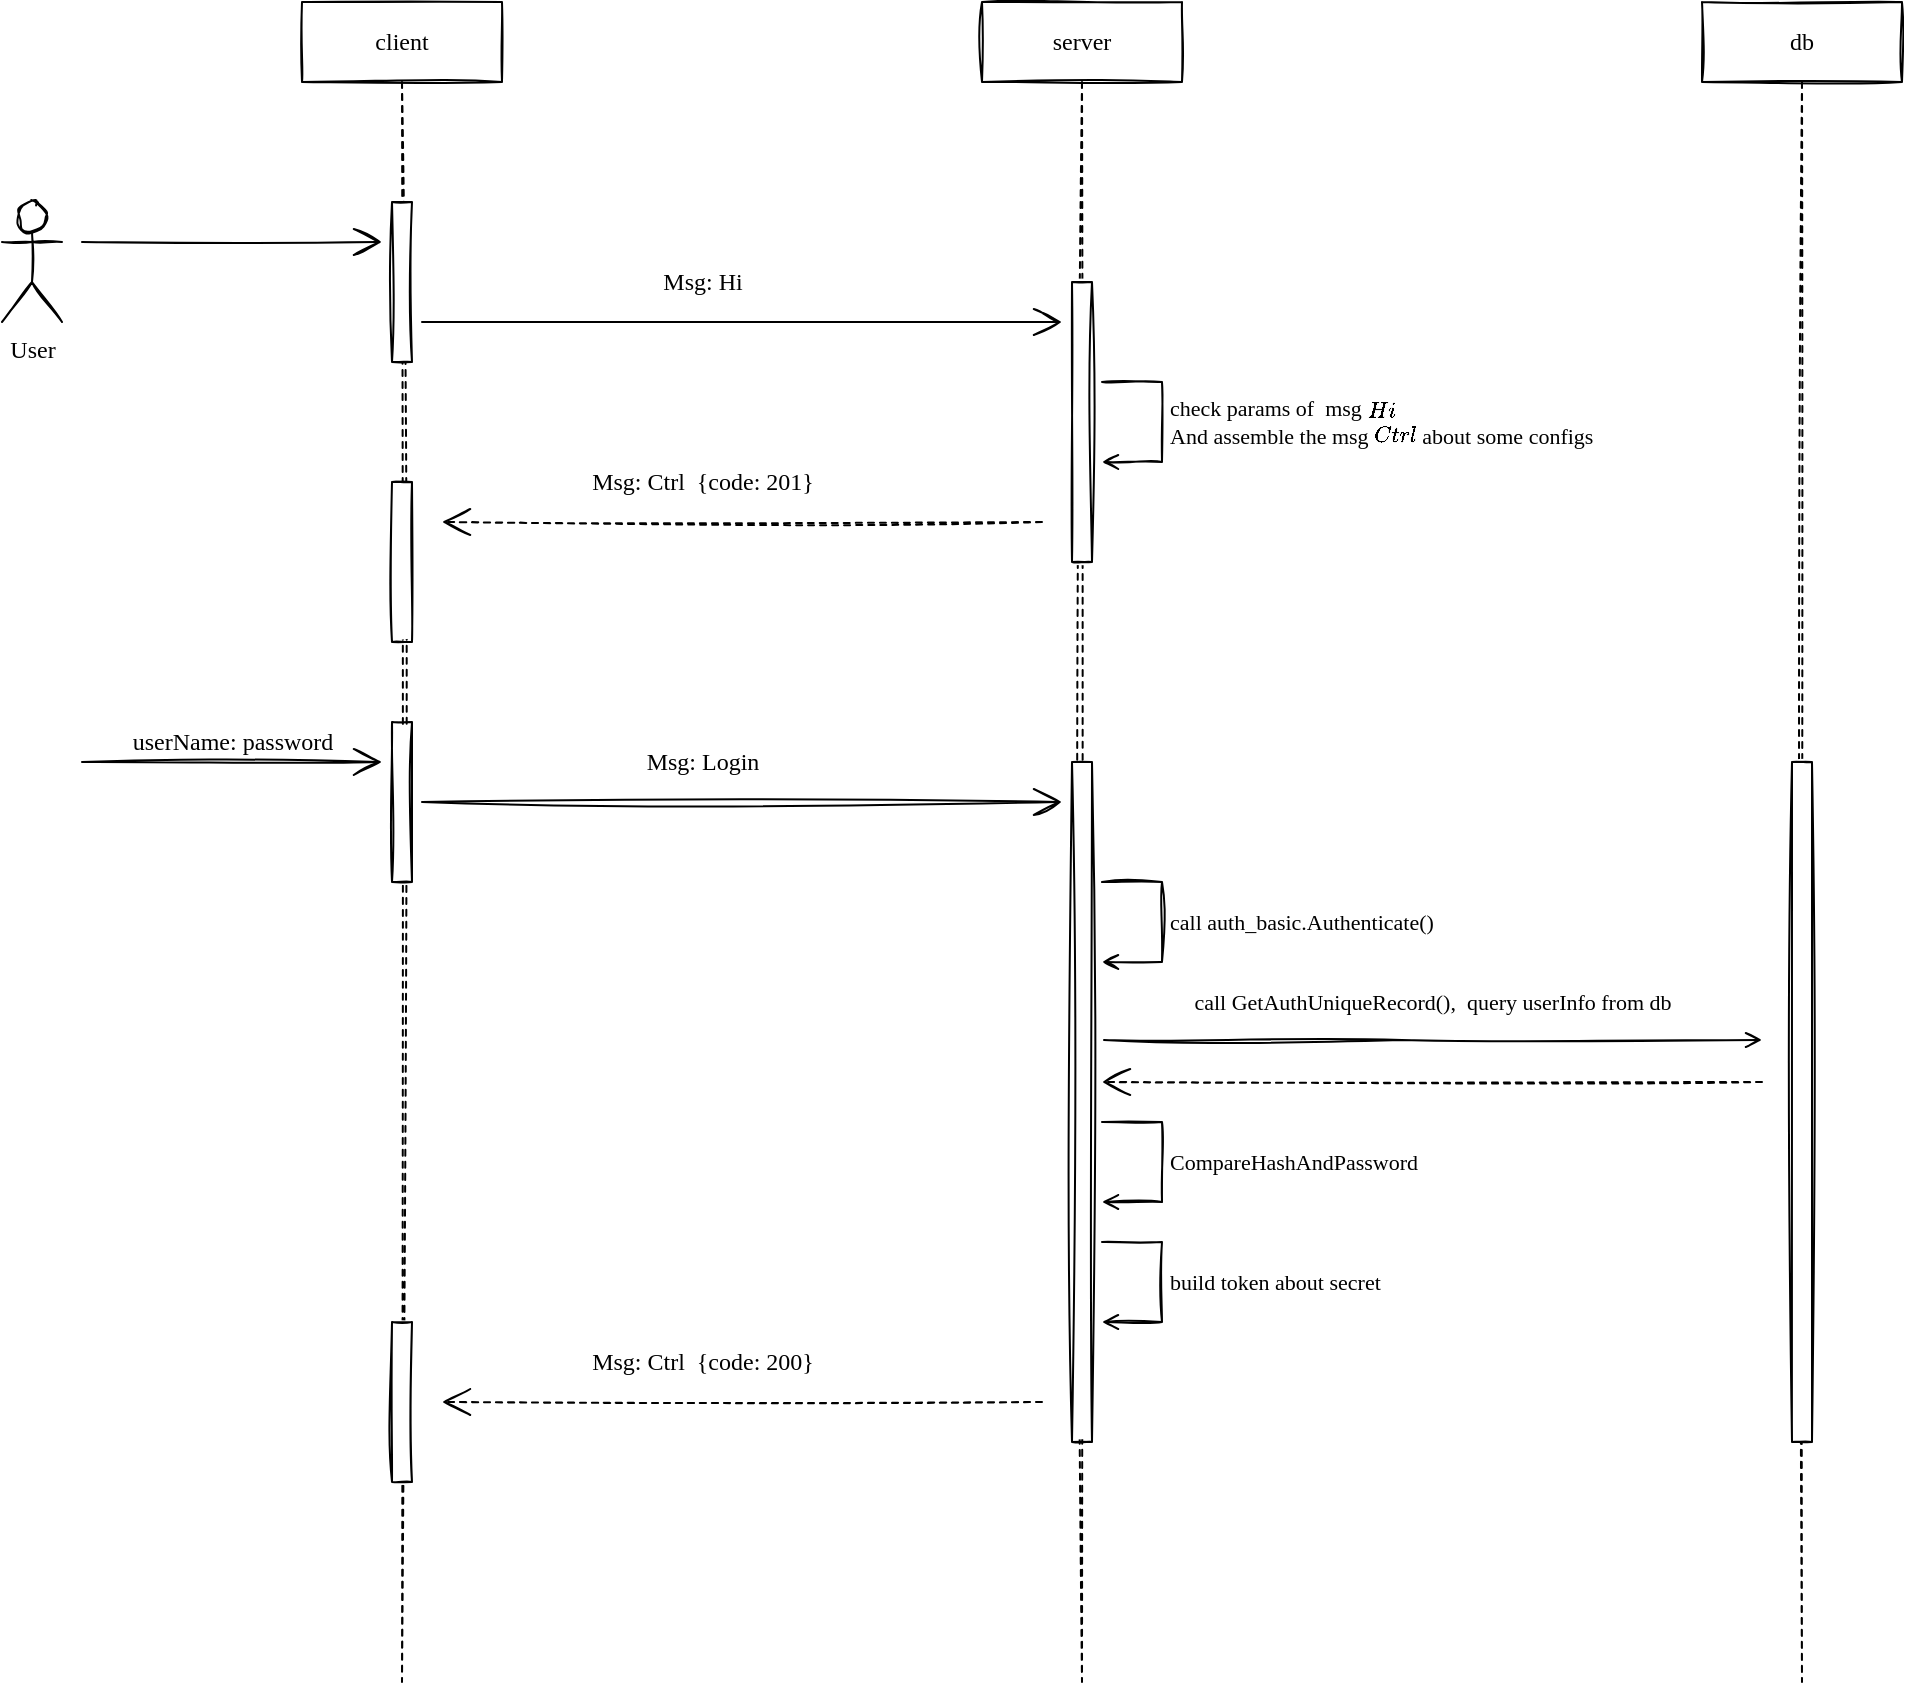 <mxfile version="16.4.0" type="device"><diagram id="x10aTvqygJRltWCyIVIw" name="第 1 页"><mxGraphModel dx="1422" dy="857" grid="1" gridSize="10" guides="1" tooltips="1" connect="1" arrows="1" fold="1" page="1" pageScale="1" pageWidth="42000" pageHeight="42000" math="0" shadow="0"><root><mxCell id="0"/><mxCell id="1" parent="0"/><mxCell id="gZQEaF5qYMXIa2MD2VMY-1" value="client" style="shape=umlLifeline;perimeter=lifelinePerimeter;whiteSpace=wrap;html=1;container=1;collapsible=0;recursiveResize=0;outlineConnect=0;sketch=1;fontFamily=Comic Sans MS;rounded=0;" parent="1" vertex="1"><mxGeometry x="180" y="280" width="100" height="840" as="geometry"/></mxCell><mxCell id="gZQEaF5qYMXIa2MD2VMY-3" value="" style="html=1;points=[];perimeter=orthogonalPerimeter;sketch=1;fontFamily=Comic Sans MS;rounded=0;" parent="gZQEaF5qYMXIa2MD2VMY-1" vertex="1"><mxGeometry x="45" y="100" width="10" height="80" as="geometry"/></mxCell><mxCell id="gZQEaF5qYMXIa2MD2VMY-16" value="" style="html=1;points=[];perimeter=orthogonalPerimeter;sketch=1;fontFamily=Comic Sans MS;rounded=0;" parent="gZQEaF5qYMXIa2MD2VMY-1" vertex="1"><mxGeometry x="45" y="240" width="10" height="80" as="geometry"/></mxCell><mxCell id="gZQEaF5qYMXIa2MD2VMY-20" value="" style="html=1;points=[];perimeter=orthogonalPerimeter;sketch=1;fontFamily=Comic Sans MS;rounded=0;" parent="gZQEaF5qYMXIa2MD2VMY-1" vertex="1"><mxGeometry x="45" y="360" width="10" height="80" as="geometry"/></mxCell><mxCell id="gZQEaF5qYMXIa2MD2VMY-28" value="" style="html=1;points=[];perimeter=orthogonalPerimeter;sketch=1;fontFamily=Comic Sans MS;rounded=0;" parent="gZQEaF5qYMXIa2MD2VMY-1" vertex="1"><mxGeometry x="45" y="660" width="10" height="80" as="geometry"/></mxCell><mxCell id="gZQEaF5qYMXIa2MD2VMY-2" value="server" style="shape=umlLifeline;perimeter=lifelinePerimeter;whiteSpace=wrap;html=1;container=1;collapsible=0;recursiveResize=0;outlineConnect=0;sketch=1;fontFamily=Comic Sans MS;rounded=0;" parent="1" vertex="1"><mxGeometry x="520" y="280" width="100" height="840" as="geometry"/></mxCell><mxCell id="gZQEaF5qYMXIa2MD2VMY-11" value="" style="html=1;points=[];perimeter=orthogonalPerimeter;sketch=1;fontFamily=Comic Sans MS;rounded=0;" parent="gZQEaF5qYMXIa2MD2VMY-2" vertex="1"><mxGeometry x="45" y="140" width="10" height="140" as="geometry"/></mxCell><mxCell id="gZQEaF5qYMXIa2MD2VMY-25" value="" style="html=1;points=[];perimeter=orthogonalPerimeter;sketch=1;fontFamily=Comic Sans MS;rounded=0;" parent="gZQEaF5qYMXIa2MD2VMY-2" vertex="1"><mxGeometry x="45" y="380" width="10" height="340" as="geometry"/></mxCell><mxCell id="gZQEaF5qYMXIa2MD2VMY-26" value="call auth_basic.Authenticate()" style="edgeStyle=orthogonalEdgeStyle;html=1;align=left;spacingLeft=2;endArrow=open;rounded=0;sketch=1;fontFamily=Comic Sans MS;endFill=0;" parent="gZQEaF5qYMXIa2MD2VMY-2" edge="1"><mxGeometry relative="1" as="geometry"><mxPoint x="60" y="440" as="sourcePoint"/><Array as="points"><mxPoint x="90" y="440"/><mxPoint x="90" y="480"/></Array><mxPoint x="60" y="480" as="targetPoint"/></mxGeometry></mxCell><mxCell id="gZQEaF5qYMXIa2MD2VMY-31" value="build token about secret" style="edgeStyle=orthogonalEdgeStyle;html=1;align=left;spacingLeft=2;endArrow=open;rounded=0;sketch=1;fontFamily=Comic Sans MS;endFill=0;" parent="gZQEaF5qYMXIa2MD2VMY-2" edge="1"><mxGeometry relative="1" as="geometry"><mxPoint x="60" y="620" as="sourcePoint"/><Array as="points"><mxPoint x="90" y="620"/><mxPoint x="90" y="660"/></Array><mxPoint x="60" y="660" as="targetPoint"/></mxGeometry></mxCell><mxCell id="EhYRmlHBnOTMrNbfiM34-5" value="&lt;span style=&quot;&quot;&gt;CompareHashAndPassword&lt;/span&gt;" style="edgeStyle=orthogonalEdgeStyle;html=1;align=left;spacingLeft=2;endArrow=open;rounded=0;sketch=1;fontFamily=Comic Sans MS;endFill=0;" parent="gZQEaF5qYMXIa2MD2VMY-2" edge="1"><mxGeometry relative="1" as="geometry"><mxPoint x="60" y="560" as="sourcePoint"/><Array as="points"><mxPoint x="90" y="560"/><mxPoint x="90" y="600"/></Array><mxPoint x="60" y="600" as="targetPoint"/></mxGeometry></mxCell><mxCell id="gZQEaF5qYMXIa2MD2VMY-4" value="User" style="shape=umlActor;verticalLabelPosition=bottom;verticalAlign=top;html=1;sketch=1;fontFamily=Comic Sans MS;rounded=0;" parent="1" vertex="1"><mxGeometry x="30" y="380" width="30" height="60" as="geometry"/></mxCell><mxCell id="gZQEaF5qYMXIa2MD2VMY-7" value="" style="endArrow=open;endFill=0;endSize=12;html=1;rounded=0;sketch=1;fontFamily=Comic Sans MS;" parent="1" edge="1"><mxGeometry width="160" relative="1" as="geometry"><mxPoint x="70" y="400" as="sourcePoint"/><mxPoint x="220" y="400" as="targetPoint"/></mxGeometry></mxCell><mxCell id="gZQEaF5qYMXIa2MD2VMY-10" value="" style="endArrow=open;endFill=0;endSize=12;html=1;rounded=0;sketch=1;fontFamily=Comic Sans MS;" parent="1" edge="1"><mxGeometry width="160" relative="1" as="geometry"><mxPoint x="240" y="440" as="sourcePoint"/><mxPoint x="560" y="440" as="targetPoint"/></mxGeometry></mxCell><mxCell id="gZQEaF5qYMXIa2MD2VMY-12" value="Msg: Hi" style="text;html=1;resizable=0;autosize=1;align=center;verticalAlign=middle;points=[];fillColor=none;strokeColor=none;rounded=0;sketch=1;fontFamily=Comic Sans MS;" parent="1" vertex="1"><mxGeometry x="350" y="410" width="60" height="20" as="geometry"/></mxCell><mxCell id="gZQEaF5qYMXIa2MD2VMY-14" value="check params of&amp;nbsp; msg `Hi`&lt;br&gt;And assemble the msg `Ctrl` about some configs" style="edgeStyle=orthogonalEdgeStyle;html=1;align=left;spacingLeft=2;endArrow=open;rounded=0;sketch=1;fontFamily=Comic Sans MS;endFill=0;" parent="1" edge="1"><mxGeometry relative="1" as="geometry"><mxPoint x="580" y="470" as="sourcePoint"/><Array as="points"><mxPoint x="610" y="470"/><mxPoint x="610" y="510"/></Array><mxPoint x="580" y="510" as="targetPoint"/></mxGeometry></mxCell><mxCell id="gZQEaF5qYMXIa2MD2VMY-17" value="" style="endArrow=open;endFill=0;endSize=12;html=1;rounded=0;sketch=1;fontFamily=Comic Sans MS;dashed=1;" parent="1" edge="1"><mxGeometry width="160" relative="1" as="geometry"><mxPoint x="550" y="540" as="sourcePoint"/><mxPoint x="250" y="540" as="targetPoint"/></mxGeometry></mxCell><mxCell id="gZQEaF5qYMXIa2MD2VMY-18" value="Msg: Ctrl&amp;nbsp; {code: 201}" style="text;html=1;resizable=0;autosize=1;align=center;verticalAlign=middle;points=[];fillColor=none;strokeColor=none;rounded=0;sketch=1;fontFamily=Comic Sans MS;" parent="1" vertex="1"><mxGeometry x="310" y="510" width="140" height="20" as="geometry"/></mxCell><mxCell id="gZQEaF5qYMXIa2MD2VMY-21" value="" style="endArrow=open;endFill=0;endSize=12;html=1;rounded=0;sketch=1;fontFamily=Comic Sans MS;" parent="1" edge="1"><mxGeometry width="160" relative="1" as="geometry"><mxPoint x="70" y="660" as="sourcePoint"/><mxPoint x="220" y="660" as="targetPoint"/></mxGeometry></mxCell><mxCell id="gZQEaF5qYMXIa2MD2VMY-22" value="userName: password" style="text;html=1;resizable=0;autosize=1;align=center;verticalAlign=middle;points=[];fillColor=none;strokeColor=none;rounded=0;sketch=1;fontFamily=Comic Sans MS;" parent="1" vertex="1"><mxGeometry x="80" y="640" width="130" height="20" as="geometry"/></mxCell><mxCell id="gZQEaF5qYMXIa2MD2VMY-23" value="" style="endArrow=open;endFill=0;endSize=12;html=1;rounded=0;sketch=1;fontFamily=Comic Sans MS;" parent="1" edge="1"><mxGeometry width="160" relative="1" as="geometry"><mxPoint x="240" y="680" as="sourcePoint"/><mxPoint x="560" y="680" as="targetPoint"/></mxGeometry></mxCell><mxCell id="gZQEaF5qYMXIa2MD2VMY-24" value="Msg: Login" style="text;html=1;resizable=0;autosize=1;align=center;verticalAlign=middle;points=[];fillColor=none;strokeColor=none;rounded=0;sketch=1;fontFamily=Comic Sans MS;" parent="1" vertex="1"><mxGeometry x="345" y="650" width="70" height="20" as="geometry"/></mxCell><mxCell id="gZQEaF5qYMXIa2MD2VMY-27" value="" style="edgeStyle=orthogonalEdgeStyle;html=1;align=left;spacingLeft=2;endArrow=open;rounded=0;sketch=1;fontFamily=Comic Sans MS;endFill=0;" parent="1" edge="1"><mxGeometry relative="1" as="geometry"><mxPoint x="581" y="799" as="sourcePoint"/><Array as="points"><mxPoint x="730" y="799"/><mxPoint x="730" y="799"/></Array><mxPoint x="910" y="799" as="targetPoint"/></mxGeometry></mxCell><mxCell id="gZQEaF5qYMXIa2MD2VMY-29" value="" style="endArrow=open;endFill=0;endSize=12;html=1;rounded=0;sketch=1;fontFamily=Comic Sans MS;dashed=1;" parent="1" edge="1"><mxGeometry width="160" relative="1" as="geometry"><mxPoint x="550" y="980" as="sourcePoint"/><mxPoint x="250" y="980" as="targetPoint"/></mxGeometry></mxCell><mxCell id="gZQEaF5qYMXIa2MD2VMY-30" value="Msg: Ctrl&amp;nbsp; {code: 200}" style="text;html=1;resizable=0;autosize=1;align=center;verticalAlign=middle;points=[];fillColor=none;strokeColor=none;rounded=0;sketch=1;fontFamily=Comic Sans MS;" parent="1" vertex="1"><mxGeometry x="310" y="950" width="140" height="20" as="geometry"/></mxCell><mxCell id="kEZBnG6Q1SqVKv6urjEx-1" value="db" style="shape=umlLifeline;perimeter=lifelinePerimeter;whiteSpace=wrap;html=1;container=1;collapsible=0;recursiveResize=0;outlineConnect=0;sketch=1;fontFamily=Comic Sans MS;rounded=0;" parent="1" vertex="1"><mxGeometry x="880" y="280" width="100" height="840" as="geometry"/></mxCell><mxCell id="kEZBnG6Q1SqVKv6urjEx-3" value="" style="html=1;points=[];perimeter=orthogonalPerimeter;sketch=1;fontFamily=Comic Sans MS;rounded=0;" parent="kEZBnG6Q1SqVKv6urjEx-1" vertex="1"><mxGeometry x="45" y="380" width="10" height="340" as="geometry"/></mxCell><mxCell id="kEZBnG6Q1SqVKv6urjEx-6" value="&lt;span style=&quot;font-size: 11px; text-align: left; background-color: rgb(255, 255, 255);&quot;&gt;call&amp;nbsp;GetAuthUniqueRecord(),&amp;nbsp; query userInfo from db&lt;/span&gt;" style="text;html=1;resizable=0;autosize=1;align=center;verticalAlign=middle;points=[];fillColor=none;strokeColor=none;rounded=0;sketch=1;fontFamily=Comic Sans MS;" parent="1" vertex="1"><mxGeometry x="600" y="770" width="290" height="20" as="geometry"/></mxCell><mxCell id="EhYRmlHBnOTMrNbfiM34-2" value="" style="endArrow=open;endFill=0;endSize=12;html=1;rounded=0;dashed=1;sketch=1;fontFamily=Comic Sans MS;" parent="1" edge="1"><mxGeometry width="160" relative="1" as="geometry"><mxPoint x="910" y="820" as="sourcePoint"/><mxPoint x="580" y="820" as="targetPoint"/></mxGeometry></mxCell></root></mxGraphModel></diagram></mxfile>